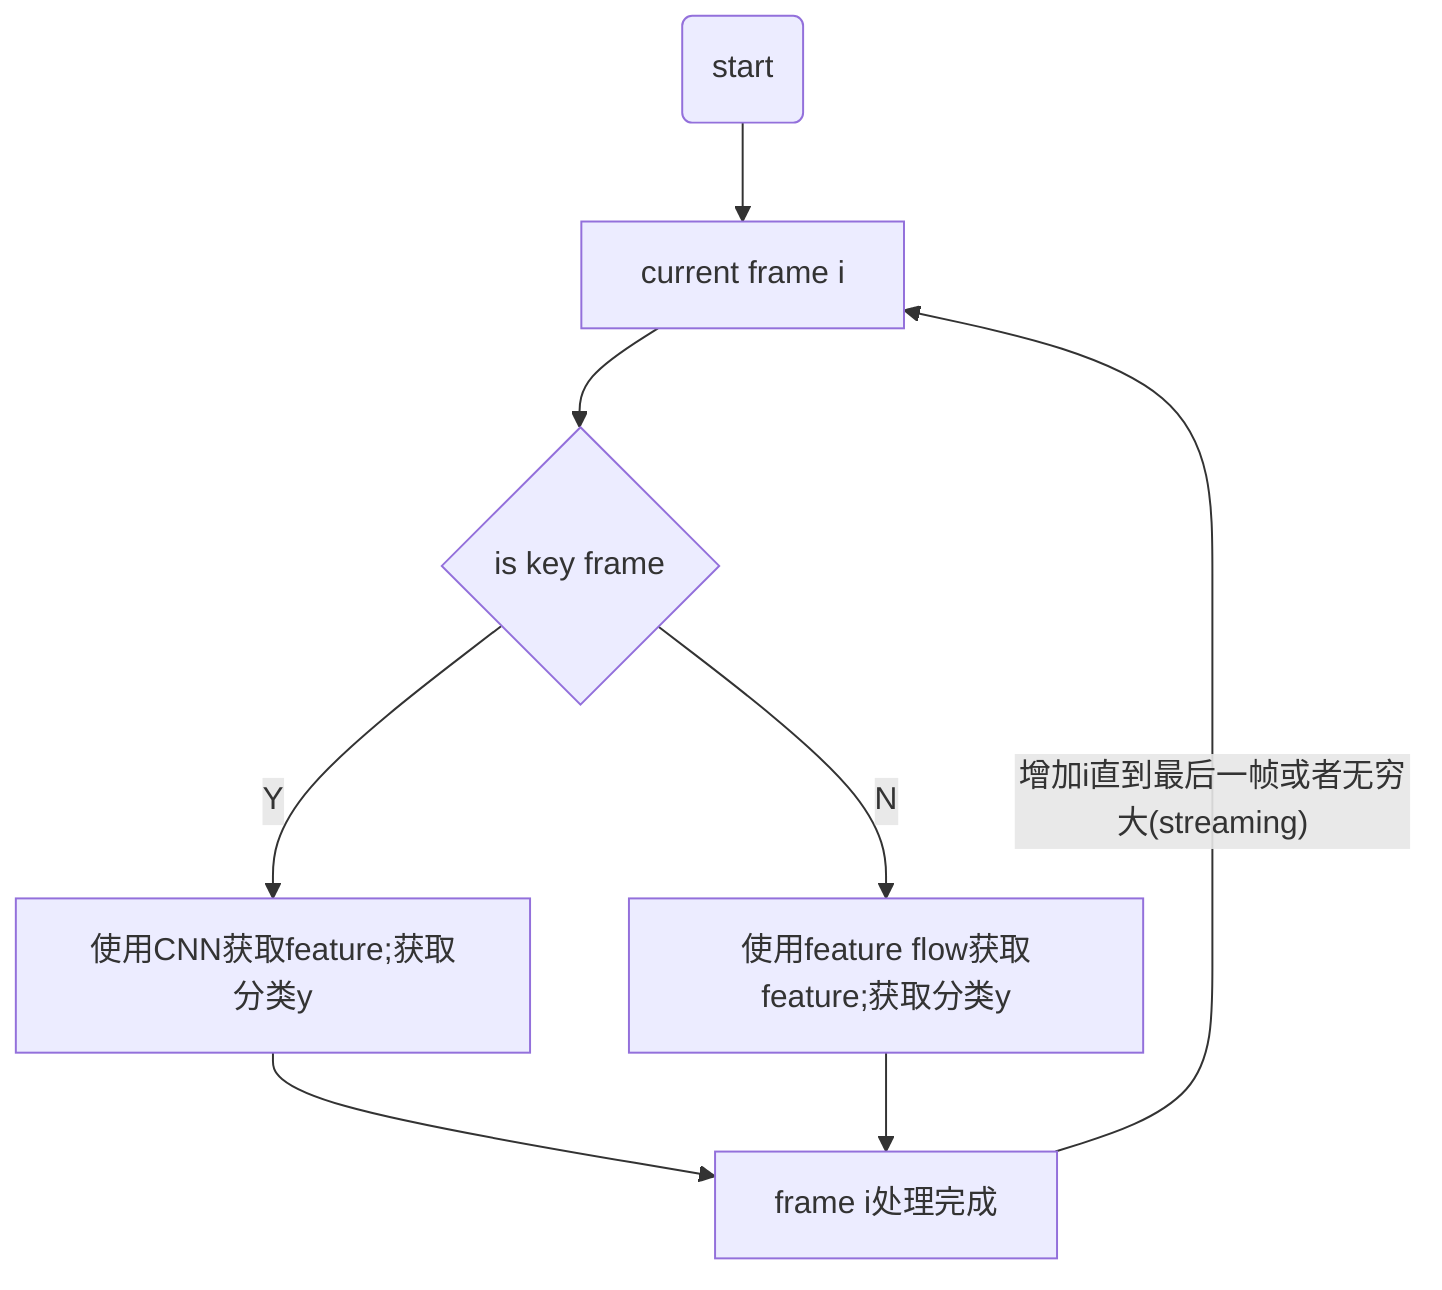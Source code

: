 graph TB
    A(start)-->B[current frame i]
    B-->C{is key frame}
    C-->|Y|D["使用CNN获取feature;获取分类y"]
    C-->|N|E["使用feature flow获取feature;获取分类y"]
    D-->G[frame i处理完成]
    E-->G
    G-->|"增加i直到最后一帧或者无穷大(streaming)"|B